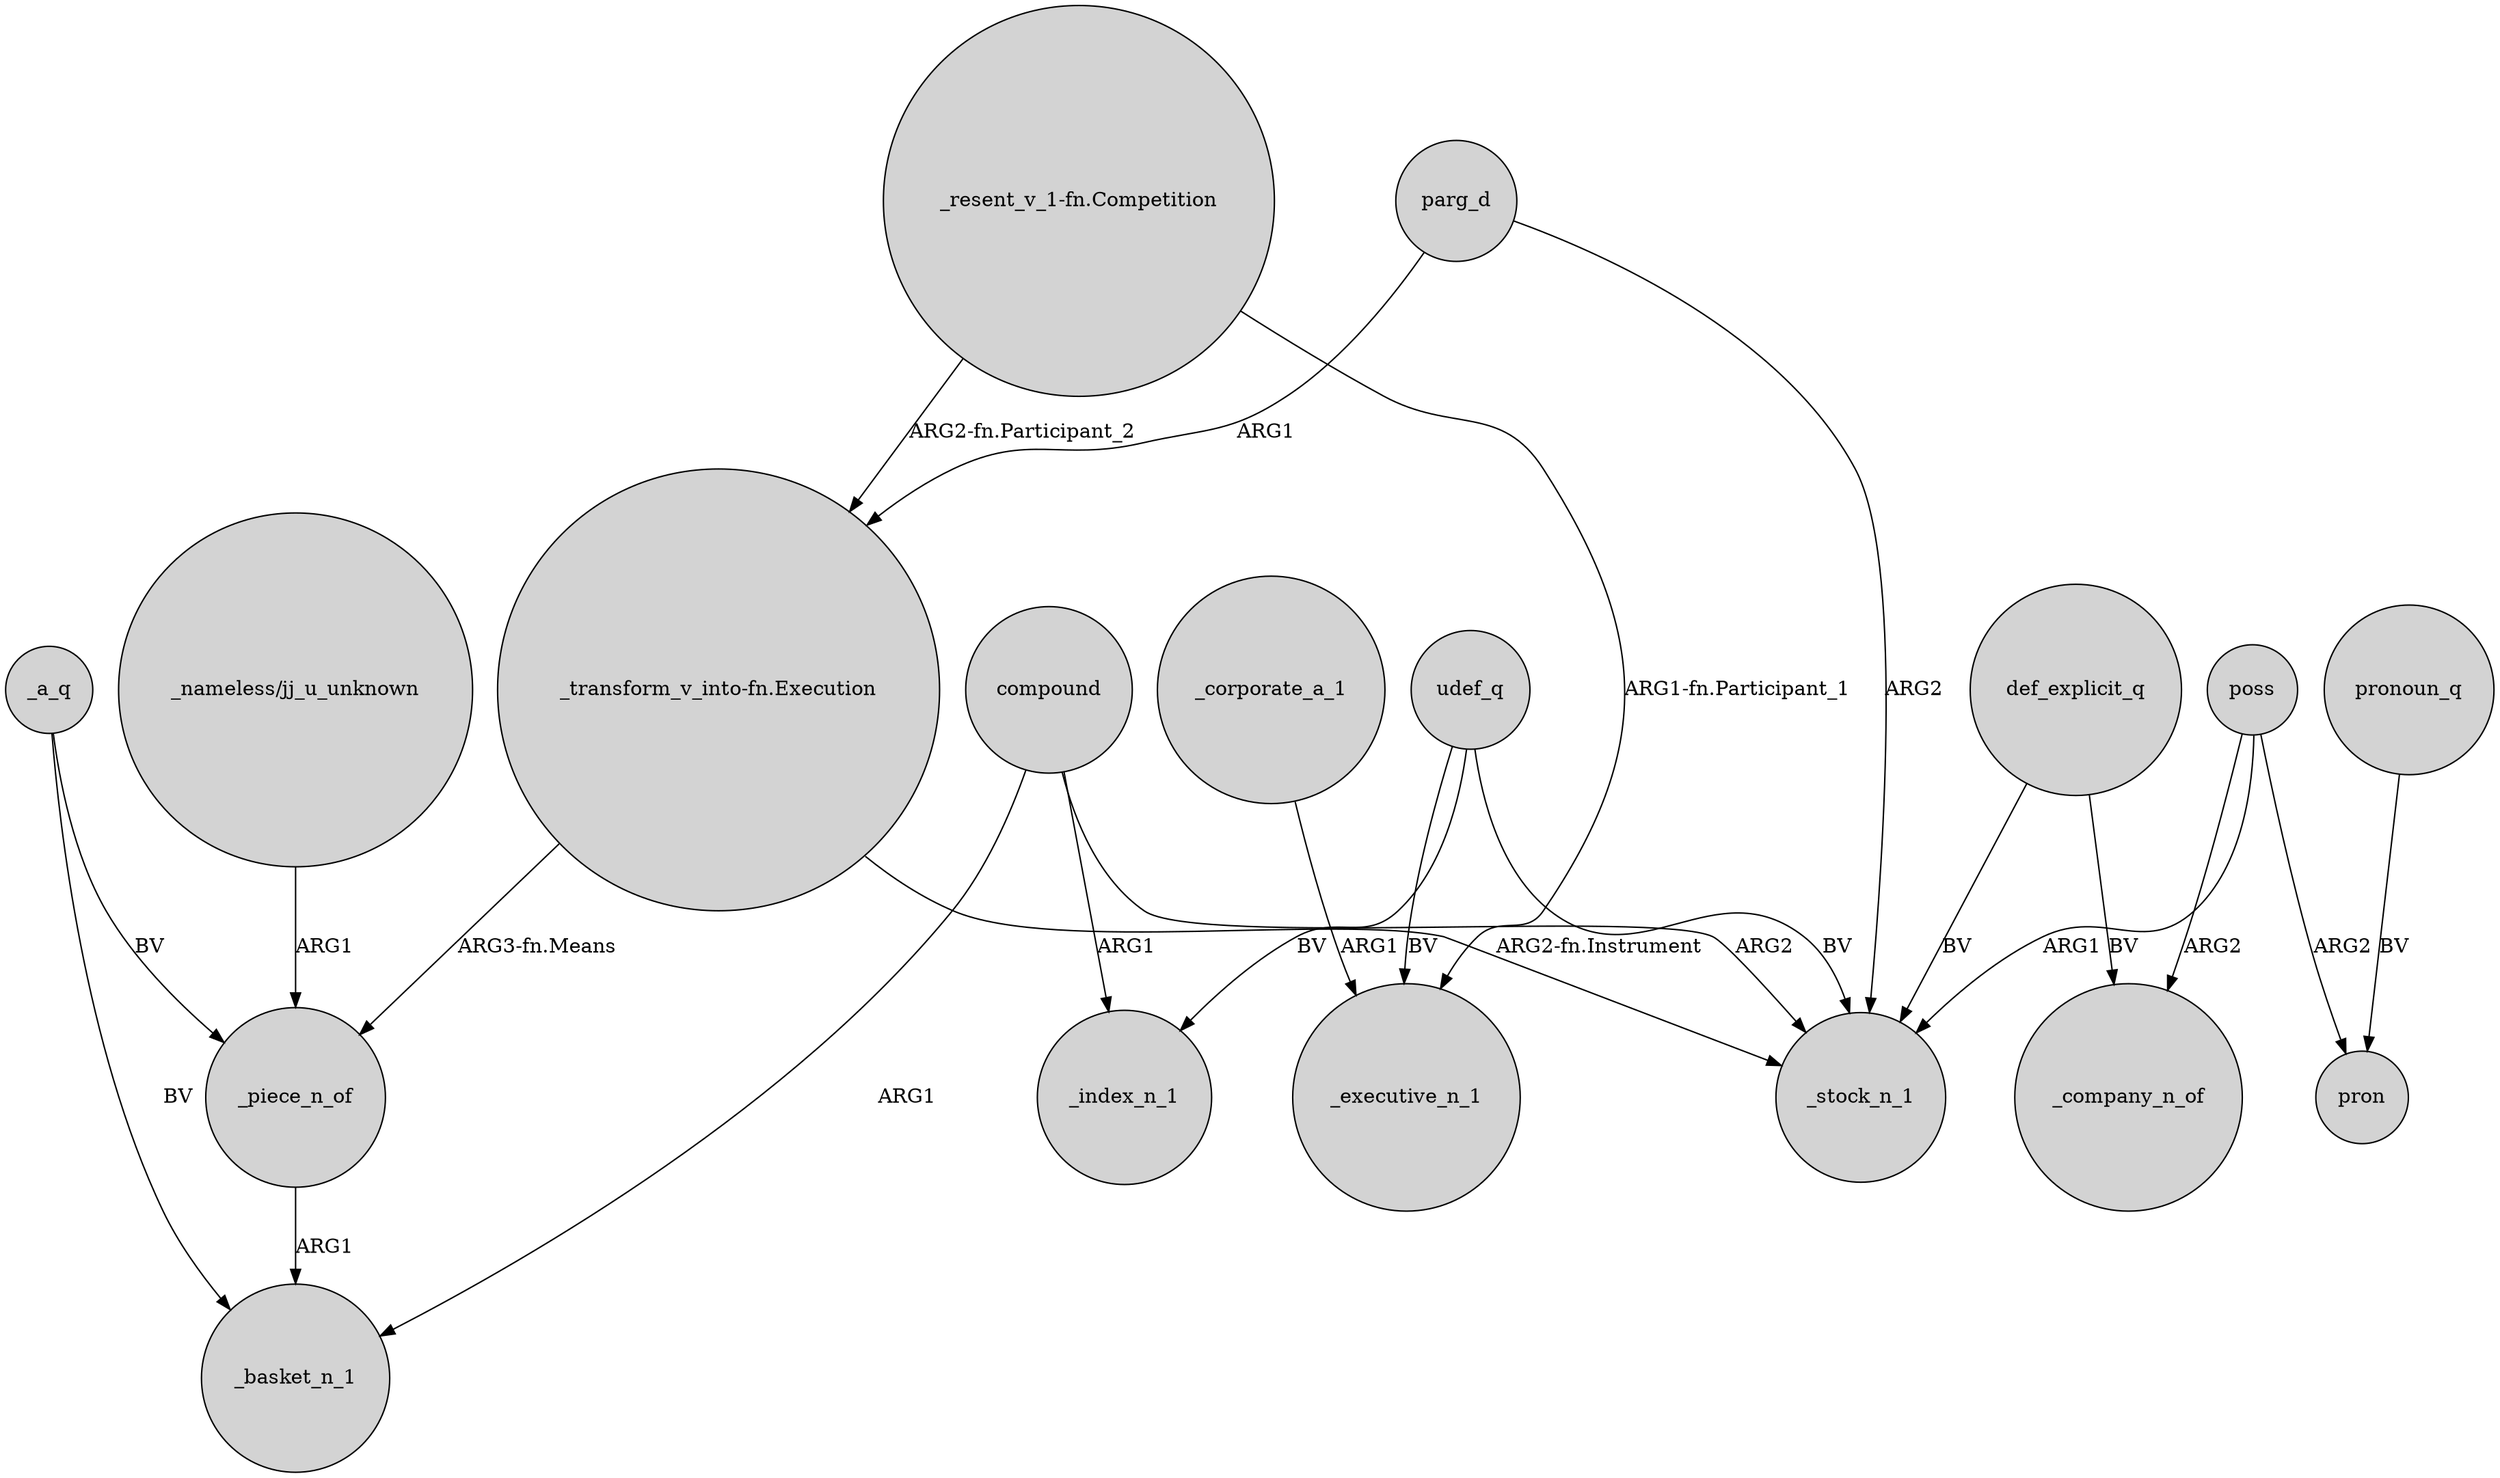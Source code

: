 digraph {
	node [shape=circle style=filled]
	"_resent_v_1-fn.Competition" -> "_transform_v_into-fn.Execution" [label="ARG2-fn.Participant_2"]
	_corporate_a_1 -> _executive_n_1 [label=ARG1]
	compound -> _basket_n_1 [label=ARG1]
	"_transform_v_into-fn.Execution" -> _stock_n_1 [label="ARG2-fn.Instrument"]
	_piece_n_of -> _basket_n_1 [label=ARG1]
	"_transform_v_into-fn.Execution" -> _piece_n_of [label="ARG3-fn.Means"]
	udef_q -> _index_n_1 [label=BV]
	def_explicit_q -> _stock_n_1 [label=BV]
	pronoun_q -> pron [label=BV]
	poss -> _company_n_of [label=ARG2]
	udef_q -> _executive_n_1 [label=BV]
	udef_q -> _stock_n_1 [label=BV]
	poss -> pron [label=ARG2]
	parg_d -> "_transform_v_into-fn.Execution" [label=ARG1]
	_a_q -> _piece_n_of [label=BV]
	compound -> _stock_n_1 [label=ARG2]
	poss -> _stock_n_1 [label=ARG1]
	"_nameless/jj_u_unknown" -> _piece_n_of [label=ARG1]
	compound -> _index_n_1 [label=ARG1]
	_a_q -> _basket_n_1 [label=BV]
	def_explicit_q -> _company_n_of [label=BV]
	parg_d -> _stock_n_1 [label=ARG2]
	"_resent_v_1-fn.Competition" -> _executive_n_1 [label="ARG1-fn.Participant_1"]
}

